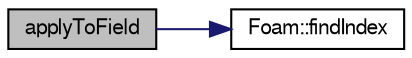digraph "applyToField"
{
  bgcolor="transparent";
  edge [fontname="FreeSans",fontsize="10",labelfontname="FreeSans",labelfontsize="10"];
  node [fontname="FreeSans",fontsize="10",shape=record];
  rankdir="LR";
  Node1447 [label="applyToField",height=0.2,width=0.4,color="black", fillcolor="grey75", style="filled", fontcolor="black"];
  Node1447 -> Node1448 [color="midnightblue",fontsize="10",style="solid",fontname="FreeSans"];
  Node1448 [label="Foam::findIndex",height=0.2,width=0.4,color="black",URL="$a21124.html#ac16695f83f370df159eed19f92d095fb",tooltip="Find first occurence of given element and return index,. "];
}
